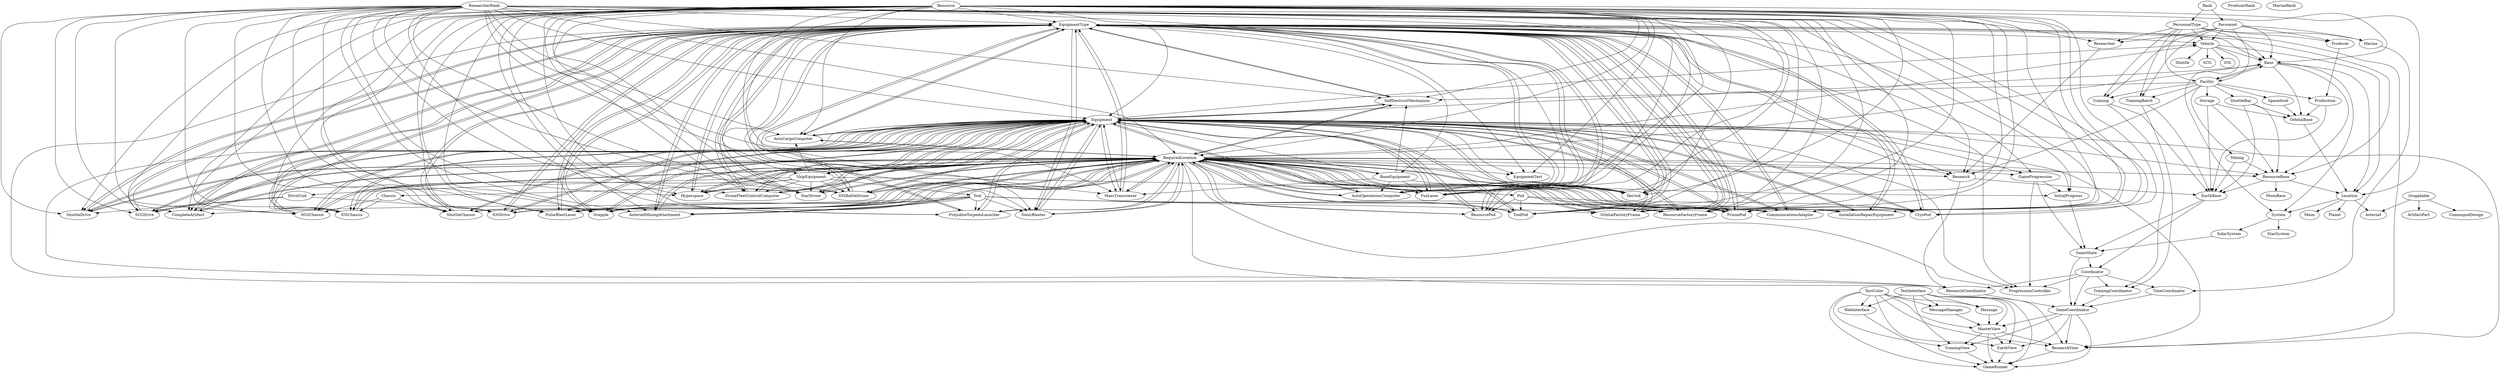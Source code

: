 strict digraph {
WebInterface;
Message;
MessageManager;
TextColor;
TextInterface;
MasterView;
GameRunner;
EarthView;
TrainingView;
ResearchView;
GameState;
Asteroid;
Grapplable;
CommspodDesign;
ArtifactPart;
IOS;
Vehicle;
Shuttle;
SCG;
Moon;
Location;
Planet;
ShuttleBay;
Mining;
Research;
Spacedock;
Facility;
Storage;
SelfDestructMechanism;
Production;
TrainingBatch;
Training;
System;
SolarSystem;
StarSystem;
InitialProgress;
GameProgression;
Resource;
ProducerRank;
ResearcherRank;
Rank;
MarineRank;
EquipmentType;
RequiredLocation;
Equipment;
EquipmentTest;
AutoCargoComputer;
Hyperspace;
DroneFleetControlComputer;
StarDrone;
ShipEquipment;
IOSBattleDrone;
ResourcePod;
ToolPod;
Pod;
PrisonPod;
CryoPod;
SCGChassis;
Chassis;
IOSChassis;
ShuttleChassis;
IOSDrive;
DriveUnit;
ShuttleDrive;
SCGDrive;
CompleteArtifact;
PulseBlastLaser;
Grapple;
AsteroidMiningAttachment;
PrejudiceTorpedoLauncher;
SonicBlaster;
InstallationRepairEquipment;
OrbitalFactoryFrame;
ResourceFactoryFrame;
Tool;
CommunicationsAdapter;
MassTransciever;
AutoOperationsComputer;
FuzLaser;
Derrick;
BaseEquipment;
Producer;
PersonnelType;
Personnel;
Researcher;
Marine;
ResourceBase;
EarthBase;
OrbitalBase;
MoonBase;
Base;
Coordinator;
ResearchCoordinator;
TrainingCoordinator;
ProgressionController;
GameCoordinator;
TimeCoordinator;
WebInterface -> GameRunner;
Message -> MasterView;
MessageManager -> MasterView;
TextColor -> WebInterface;
TextColor -> Message;
TextColor -> MessageManager;
TextColor -> MasterView;
TextColor -> GameRunner;
TextColor -> EarthView;
TextColor -> TrainingView;
TextColor -> ResearchView;
TextInterface -> WebInterface;
TextInterface -> Message;
TextInterface -> MessageManager;
TextInterface -> MasterView;
TextInterface -> GameRunner;
TextInterface -> EarthView;
TextInterface -> TrainingView;
TextInterface -> ResearchView;
MasterView -> GameRunner;
MasterView -> EarthView;
MasterView -> TrainingView;
MasterView -> ResearchView;
EarthView -> GameRunner;
TrainingView -> GameRunner;
ResearchView -> GameRunner;
GameState -> Coordinator;
GameState -> GameCoordinator;
Grapplable -> Asteroid;
Grapplable -> CommspodDesign;
Grapplable -> ArtifactPart;
Vehicle -> IOS;
Vehicle -> Shuttle;
Vehicle -> SCG;
Vehicle -> Location;
Vehicle -> System;
Vehicle -> Base;
Location -> Asteroid;
Location -> Moon;
Location -> Planet;
Location -> System;
ShuttleBay -> ResourceBase;
ShuttleBay -> EarthBase;
ShuttleBay -> OrbitalBase;
Mining -> ResourceBase;
Mining -> EarthBase;
Research -> EarthBase;
Research -> ResearchCoordinator;
Spacedock -> OrbitalBase;
Facility -> ShuttleBay;
Facility -> Mining;
Facility -> Research;
Facility -> Spacedock;
Facility -> Storage;
Facility -> SelfDestructMechanism;
Facility -> Production;
Facility -> TrainingBatch;
Facility -> Training;
Facility -> Base;
Storage -> ResourceBase;
Storage -> EarthBase;
Storage -> OrbitalBase;
SelfDestructMechanism -> EquipmentType;
SelfDestructMechanism -> RequiredLocation;
SelfDestructMechanism -> Equipment;
Production -> EarthBase;
Production -> OrbitalBase;
TrainingBatch -> EarthBase;
TrainingBatch -> TrainingCoordinator;
Training -> EarthBase;
Training -> TrainingCoordinator;
System -> SolarSystem;
System -> StarSystem;
SolarSystem -> GameState;
InitialProgress -> GameState;
GameProgression -> GameState;
GameProgression -> InitialProgress;
GameProgression -> ProgressionController;
Resource -> Location;
Resource -> EquipmentType;
Resource -> RequiredLocation;
Resource -> Equipment;
Resource -> EquipmentTest;
Resource -> AutoCargoComputer;
Resource -> Hyperspace;
Resource -> DroneFleetControlComputer;
Resource -> StarDrone;
Resource -> IOSBattleDrone;
Resource -> ResourcePod;
Resource -> ToolPod;
Resource -> PrisonPod;
Resource -> CryoPod;
Resource -> SCGChassis;
Resource -> IOSChassis;
Resource -> ShuttleChassis;
Resource -> IOSDrive;
Resource -> ShuttleDrive;
Resource -> SCGDrive;
Resource -> CompleteArtifact;
Resource -> PulseBlastLaser;
Resource -> Grapple;
Resource -> AsteroidMiningAttachment;
Resource -> PrejudiceTorpedoLauncher;
Resource -> SonicBlaster;
Resource -> InstallationRepairEquipment;
Resource -> OrbitalFactoryFrame;
Resource -> ResourceFactoryFrame;
Resource -> CommunicationsAdapter;
Resource -> MassTransciever;
Resource -> AutoOperationsComputer;
Resource -> FuzLaser;
Resource -> SelfDestructMechanism;
Resource -> Derrick;
Resource -> Base;
ResearcherRank -> Research;
ResearcherRank -> EquipmentType;
ResearcherRank -> RequiredLocation;
ResearcherRank -> Equipment;
ResearcherRank -> AutoCargoComputer;
ResearcherRank -> Hyperspace;
ResearcherRank -> DroneFleetControlComputer;
ResearcherRank -> StarDrone;
ResearcherRank -> IOSBattleDrone;
ResearcherRank -> ResourcePod;
ResearcherRank -> ToolPod;
ResearcherRank -> PrisonPod;
ResearcherRank -> CryoPod;
ResearcherRank -> SCGChassis;
ResearcherRank -> IOSChassis;
ResearcherRank -> ShuttleChassis;
ResearcherRank -> IOSDrive;
ResearcherRank -> ShuttleDrive;
ResearcherRank -> SCGDrive;
ResearcherRank -> CompleteArtifact;
ResearcherRank -> PulseBlastLaser;
ResearcherRank -> Grapple;
ResearcherRank -> AsteroidMiningAttachment;
ResearcherRank -> PrejudiceTorpedoLauncher;
ResearcherRank -> SonicBlaster;
ResearcherRank -> InstallationRepairEquipment;
ResearcherRank -> OrbitalFactoryFrame;
ResearcherRank -> ResourceFactoryFrame;
ResearcherRank -> CommunicationsAdapter;
ResearcherRank -> MassTransciever;
ResearcherRank -> AutoOperationsComputer;
ResearcherRank -> FuzLaser;
ResearcherRank -> SelfDestructMechanism;
ResearcherRank -> Derrick;
ResearcherRank -> Researcher;
Rank -> PersonnelType;
Rank -> Personnel;
EquipmentType -> ResearchView;
EquipmentType -> Vehicle;
EquipmentType -> Research;
EquipmentType -> InitialProgress;
EquipmentType -> GameProgression;
EquipmentType -> EquipmentTest;
EquipmentType -> AutoCargoComputer;
EquipmentType -> Hyperspace;
EquipmentType -> DroneFleetControlComputer;
EquipmentType -> StarDrone;
EquipmentType -> ShipEquipment;
EquipmentType -> IOSBattleDrone;
EquipmentType -> ResourcePod;
EquipmentType -> ToolPod;
EquipmentType -> PrisonPod;
EquipmentType -> CryoPod;
EquipmentType -> SCGChassis;
EquipmentType -> IOSChassis;
EquipmentType -> ShuttleChassis;
EquipmentType -> IOSDrive;
EquipmentType -> ShuttleDrive;
EquipmentType -> SCGDrive;
EquipmentType -> CompleteArtifact;
EquipmentType -> PulseBlastLaser;
EquipmentType -> Grapple;
EquipmentType -> AsteroidMiningAttachment;
EquipmentType -> PrejudiceTorpedoLauncher;
EquipmentType -> SonicBlaster;
EquipmentType -> InstallationRepairEquipment;
EquipmentType -> OrbitalFactoryFrame;
EquipmentType -> ResourceFactoryFrame;
EquipmentType -> CommunicationsAdapter;
EquipmentType -> MassTransciever;
EquipmentType -> AutoOperationsComputer;
EquipmentType -> FuzLaser;
EquipmentType -> SelfDestructMechanism;
EquipmentType -> Derrick;
EquipmentType -> BaseEquipment;
EquipmentType -> ResourceBase;
EquipmentType -> Base;
EquipmentType -> ResearchCoordinator;
EquipmentType -> ProgressionController;
RequiredLocation -> ResearchView;
RequiredLocation -> Vehicle;
RequiredLocation -> Research;
RequiredLocation -> InitialProgress;
RequiredLocation -> GameProgression;
RequiredLocation -> EquipmentTest;
RequiredLocation -> AutoCargoComputer;
RequiredLocation -> Hyperspace;
RequiredLocation -> DroneFleetControlComputer;
RequiredLocation -> StarDrone;
RequiredLocation -> ShipEquipment;
RequiredLocation -> IOSBattleDrone;
RequiredLocation -> ResourcePod;
RequiredLocation -> ToolPod;
RequiredLocation -> PrisonPod;
RequiredLocation -> CryoPod;
RequiredLocation -> SCGChassis;
RequiredLocation -> IOSChassis;
RequiredLocation -> ShuttleChassis;
RequiredLocation -> IOSDrive;
RequiredLocation -> ShuttleDrive;
RequiredLocation -> SCGDrive;
RequiredLocation -> CompleteArtifact;
RequiredLocation -> PulseBlastLaser;
RequiredLocation -> Grapple;
RequiredLocation -> AsteroidMiningAttachment;
RequiredLocation -> PrejudiceTorpedoLauncher;
RequiredLocation -> SonicBlaster;
RequiredLocation -> InstallationRepairEquipment;
RequiredLocation -> OrbitalFactoryFrame;
RequiredLocation -> ResourceFactoryFrame;
RequiredLocation -> CommunicationsAdapter;
RequiredLocation -> MassTransciever;
RequiredLocation -> AutoOperationsComputer;
RequiredLocation -> FuzLaser;
RequiredLocation -> SelfDestructMechanism;
RequiredLocation -> Derrick;
RequiredLocation -> BaseEquipment;
RequiredLocation -> ResourceBase;
RequiredLocation -> Base;
RequiredLocation -> ResearchCoordinator;
RequiredLocation -> ProgressionController;
Equipment -> ResearchView;
Equipment -> Vehicle;
Equipment -> Research;
Equipment -> InitialProgress;
Equipment -> GameProgression;
Equipment -> EquipmentTest;
Equipment -> AutoCargoComputer;
Equipment -> Hyperspace;
Equipment -> DroneFleetControlComputer;
Equipment -> StarDrone;
Equipment -> ShipEquipment;
Equipment -> IOSBattleDrone;
Equipment -> ResourcePod;
Equipment -> ToolPod;
Equipment -> PrisonPod;
Equipment -> CryoPod;
Equipment -> SCGChassis;
Equipment -> IOSChassis;
Equipment -> ShuttleChassis;
Equipment -> IOSDrive;
Equipment -> ShuttleDrive;
Equipment -> SCGDrive;
Equipment -> CompleteArtifact;
Equipment -> PulseBlastLaser;
Equipment -> Grapple;
Equipment -> AsteroidMiningAttachment;
Equipment -> PrejudiceTorpedoLauncher;
Equipment -> SonicBlaster;
Equipment -> InstallationRepairEquipment;
Equipment -> OrbitalFactoryFrame;
Equipment -> ResourceFactoryFrame;
Equipment -> CommunicationsAdapter;
Equipment -> MassTransciever;
Equipment -> AutoOperationsComputer;
Equipment -> FuzLaser;
Equipment -> SelfDestructMechanism;
Equipment -> Derrick;
Equipment -> BaseEquipment;
Equipment -> ResourceBase;
Equipment -> Base;
Equipment -> ResearchCoordinator;
Equipment -> ProgressionController;
AutoCargoComputer -> EquipmentType;
AutoCargoComputer -> RequiredLocation;
AutoCargoComputer -> Equipment;
Hyperspace -> EquipmentType;
Hyperspace -> RequiredLocation;
Hyperspace -> Equipment;
DroneFleetControlComputer -> EquipmentType;
DroneFleetControlComputer -> RequiredLocation;
DroneFleetControlComputer -> Equipment;
StarDrone -> EquipmentType;
StarDrone -> RequiredLocation;
StarDrone -> Equipment;
ShipEquipment -> AutoCargoComputer;
ShipEquipment -> Hyperspace;
ShipEquipment -> DroneFleetControlComputer;
ShipEquipment -> StarDrone;
ShipEquipment -> IOSBattleDrone;
ShipEquipment -> Pod;
ShipEquipment -> Chassis;
ShipEquipment -> DriveUnit;
ShipEquipment -> Tool;
IOSBattleDrone -> EquipmentType;
IOSBattleDrone -> RequiredLocation;
IOSBattleDrone -> Equipment;
ResourcePod -> EquipmentType;
ResourcePod -> RequiredLocation;
ResourcePod -> Equipment;
ToolPod -> EquipmentType;
ToolPod -> RequiredLocation;
ToolPod -> Equipment;
Pod -> ResourcePod;
Pod -> ToolPod;
Pod -> PrisonPod;
Pod -> CryoPod;
PrisonPod -> EquipmentType;
PrisonPod -> RequiredLocation;
PrisonPod -> Equipment;
CryoPod -> EquipmentType;
CryoPod -> RequiredLocation;
CryoPod -> Equipment;
SCGChassis -> EquipmentType;
SCGChassis -> RequiredLocation;
SCGChassis -> Equipment;
Chassis -> SCGChassis;
Chassis -> IOSChassis;
Chassis -> ShuttleChassis;
IOSChassis -> EquipmentType;
IOSChassis -> RequiredLocation;
IOSChassis -> Equipment;
ShuttleChassis -> EquipmentType;
ShuttleChassis -> RequiredLocation;
ShuttleChassis -> Equipment;
IOSDrive -> EquipmentType;
IOSDrive -> RequiredLocation;
IOSDrive -> Equipment;
DriveUnit -> IOSDrive;
DriveUnit -> ShuttleDrive;
DriveUnit -> SCGDrive;
ShuttleDrive -> EquipmentType;
ShuttleDrive -> RequiredLocation;
ShuttleDrive -> Equipment;
SCGDrive -> EquipmentType;
SCGDrive -> RequiredLocation;
SCGDrive -> Equipment;
CompleteArtifact -> EquipmentType;
CompleteArtifact -> RequiredLocation;
CompleteArtifact -> Equipment;
PulseBlastLaser -> EquipmentType;
PulseBlastLaser -> RequiredLocation;
PulseBlastLaser -> Equipment;
Grapple -> EquipmentType;
Grapple -> RequiredLocation;
Grapple -> Equipment;
AsteroidMiningAttachment -> EquipmentType;
AsteroidMiningAttachment -> RequiredLocation;
AsteroidMiningAttachment -> Equipment;
PrejudiceTorpedoLauncher -> EquipmentType;
PrejudiceTorpedoLauncher -> RequiredLocation;
PrejudiceTorpedoLauncher -> Equipment;
SonicBlaster -> EquipmentType;
SonicBlaster -> RequiredLocation;
SonicBlaster -> Equipment;
InstallationRepairEquipment -> EquipmentType;
InstallationRepairEquipment -> RequiredLocation;
InstallationRepairEquipment -> Equipment;
OrbitalFactoryFrame -> EquipmentType;
OrbitalFactoryFrame -> RequiredLocation;
OrbitalFactoryFrame -> Equipment;
ResourceFactoryFrame -> EquipmentType;
ResourceFactoryFrame -> RequiredLocation;
ResourceFactoryFrame -> Equipment;
Tool -> CompleteArtifact;
Tool -> PulseBlastLaser;
Tool -> Grapple;
Tool -> AsteroidMiningAttachment;
Tool -> PrejudiceTorpedoLauncher;
Tool -> SonicBlaster;
Tool -> InstallationRepairEquipment;
Tool -> OrbitalFactoryFrame;
Tool -> ResourceFactoryFrame;
Tool -> CommunicationsAdapter;
CommunicationsAdapter -> EquipmentType;
CommunicationsAdapter -> RequiredLocation;
CommunicationsAdapter -> Equipment;
MassTransciever -> EquipmentType;
MassTransciever -> RequiredLocation;
MassTransciever -> Equipment;
AutoOperationsComputer -> EquipmentType;
AutoOperationsComputer -> RequiredLocation;
AutoOperationsComputer -> Equipment;
FuzLaser -> EquipmentType;
FuzLaser -> RequiredLocation;
FuzLaser -> Equipment;
Derrick -> EquipmentType;
Derrick -> RequiredLocation;
Derrick -> Equipment;
BaseEquipment -> MassTransciever;
BaseEquipment -> AutoOperationsComputer;
BaseEquipment -> FuzLaser;
BaseEquipment -> SelfDestructMechanism;
BaseEquipment -> Derrick;
Producer -> Production;
PersonnelType -> Vehicle;
PersonnelType -> Facility;
PersonnelType -> TrainingBatch;
PersonnelType -> Training;
PersonnelType -> Producer;
PersonnelType -> Researcher;
PersonnelType -> Marine;
PersonnelType -> Base;
Personnel -> Vehicle;
Personnel -> Facility;
Personnel -> TrainingBatch;
Personnel -> Training;
Personnel -> Producer;
Personnel -> Researcher;
Personnel -> Marine;
Personnel -> Base;
Researcher -> Research;
Marine -> TimeCoordinator;
ResourceBase -> Location;
ResourceBase -> EarthBase;
ResourceBase -> MoonBase;
EarthBase -> GameState;
EarthBase -> Coordinator;
OrbitalBase -> Location;
Base -> Location;
Base -> Facility;
Base -> System;
Base -> ResourceBase;
Base -> OrbitalBase;
Coordinator -> ResearchCoordinator;
Coordinator -> TrainingCoordinator;
Coordinator -> ProgressionController;
Coordinator -> GameCoordinator;
Coordinator -> TimeCoordinator;
ResearchCoordinator -> GameCoordinator;
TrainingCoordinator -> GameCoordinator;
GameCoordinator -> MasterView;
GameCoordinator -> GameRunner;
GameCoordinator -> EarthView;
GameCoordinator -> TrainingView;
GameCoordinator -> ResearchView;
TimeCoordinator -> GameCoordinator;
}
